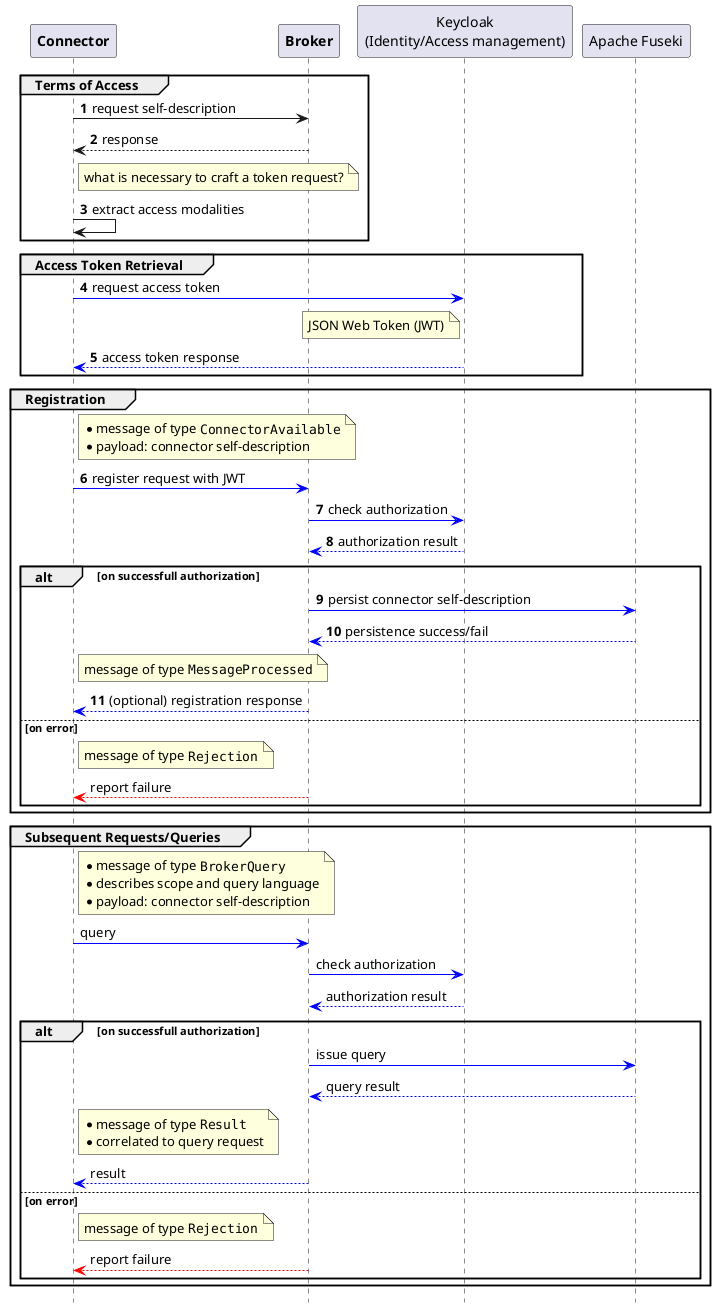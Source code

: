 @startuml
participant "**Connector**" as C
participant "**Broker**" as B
participant "Keycloak\n(Identity/Access management)" as K
participant "Apache Fuseki" as F

autonumber
hide footbox

group Terms of Access
    C -> B : request self-description
    C <-- B : response

    note right of C: what is necessary to craft a token request?
    C -> C : extract access modalities
end

group Access Token Retrieval
    C -[#blue]> K : request access token

    note left of K: JSON Web Token (JWT)
    K --[#blue]> C : access token response
end

group Registration
    note right of C: *message of type ""ConnectorAvailable""\n*payload: connector self-description
    C -[#blue]> B : register request with JWT

    B -[#blue]> K : check authorization
    K --[#blue]> B : authorization result

    alt on successfull authorization
        B -[#blue]> F : persist connector self-description
        F --[#blue]> B : persistence success/fail


        note right of C: message of type ""MessageProcessed""
        B --[#blue]> C : (optional) registration response

    else on error
        autonumber stop
        note right of C: message of type ""Rejection""
        B --[#red]> C : report failure
    end
end

group Subsequent Requests/Queries
    note right of C: *message of type ""BrokerQuery""\n*describes scope and query language\n*payload: connector self-description
    C -[#blue]> B : query

    B -[#blue]> K : check authorization
    K --[#blue]> B : authorization result

    alt on successfull authorization
        B -[#blue]> F : issue query
        F --[#blue]> B : query result


        note right of C: *message of type ""Result""\n*correlated to query request
        B --[#blue]> C : result

    else on error
        autonumber stop
        note right of C: message of type ""Rejection""
        B --[#red]> C : report failure
    end
end

@enduml